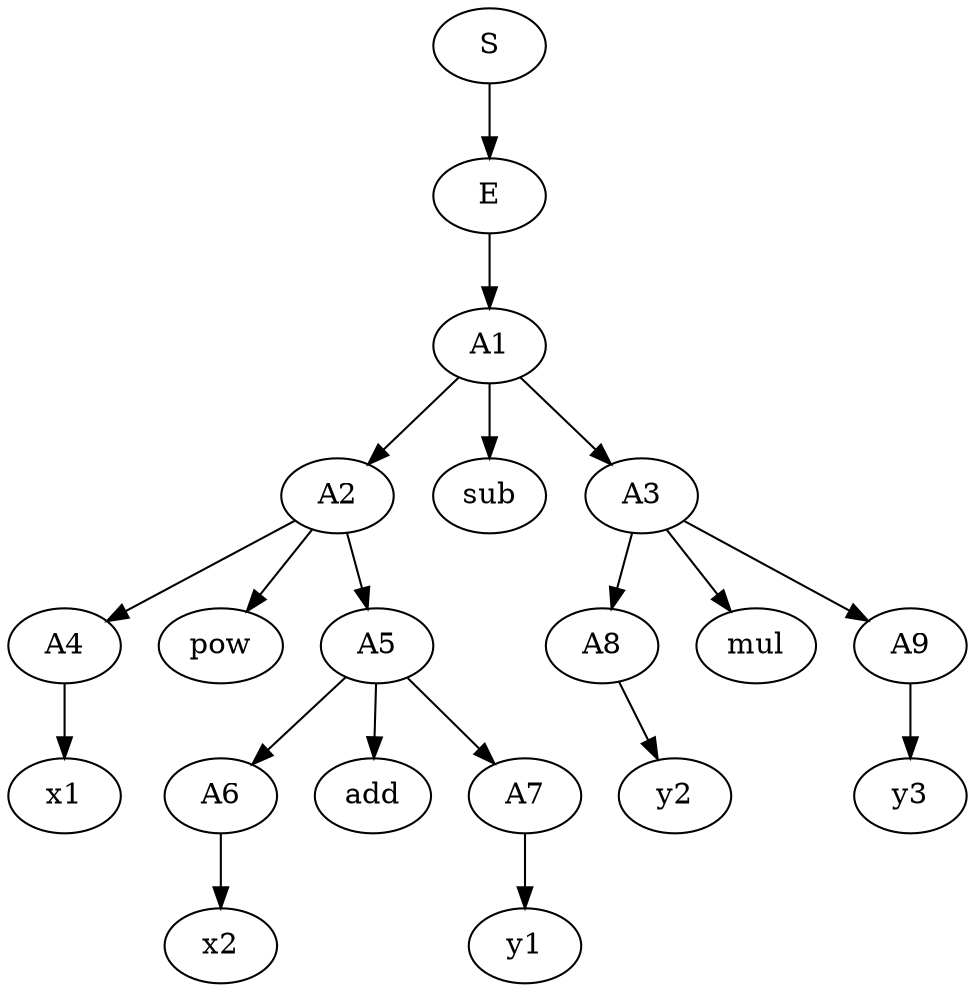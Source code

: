 digraph G {  
  ordering=in ;
  S[texlbl="$S$"];
  S -> E
  E[texlbl="$E$"];
  E->A1
  A1[texlbl="$A$"];
  A1->A2
  A1->sub
  A1->A3
  A2[texlbl="$A$"];
  sub[texlbl="$-$"];
  A3[texlbl="$A$"];

  A2->A4
  A2->pow
  pow[texlbl="pow"];
  A2->A5
  A5->A6
  A5->add
  add[texlbl="$+$"];
  A5->A7

  A3->A8
  A3->mul
  mul[texlbl="$\cdot$"];
  A3->A9
  
  A4[texlbl="$A$"];
  A5[texlbl="$A$"];
  A6[texlbl="$A$"];
  A7[texlbl="$A$"];
  A8[texlbl="$A$"];
  A9[texlbl="$A$"];
  A4->x1
  A6->x2
  A7->y1
  A8->y2
  A9->y3
  
  x1[texlbl="$x$"];
  x2[texlbl="$x$"];
  y1[texlbl="$y$"];
  y2[texlbl="$y$"];
  y3[texlbl="$y$"];
}
